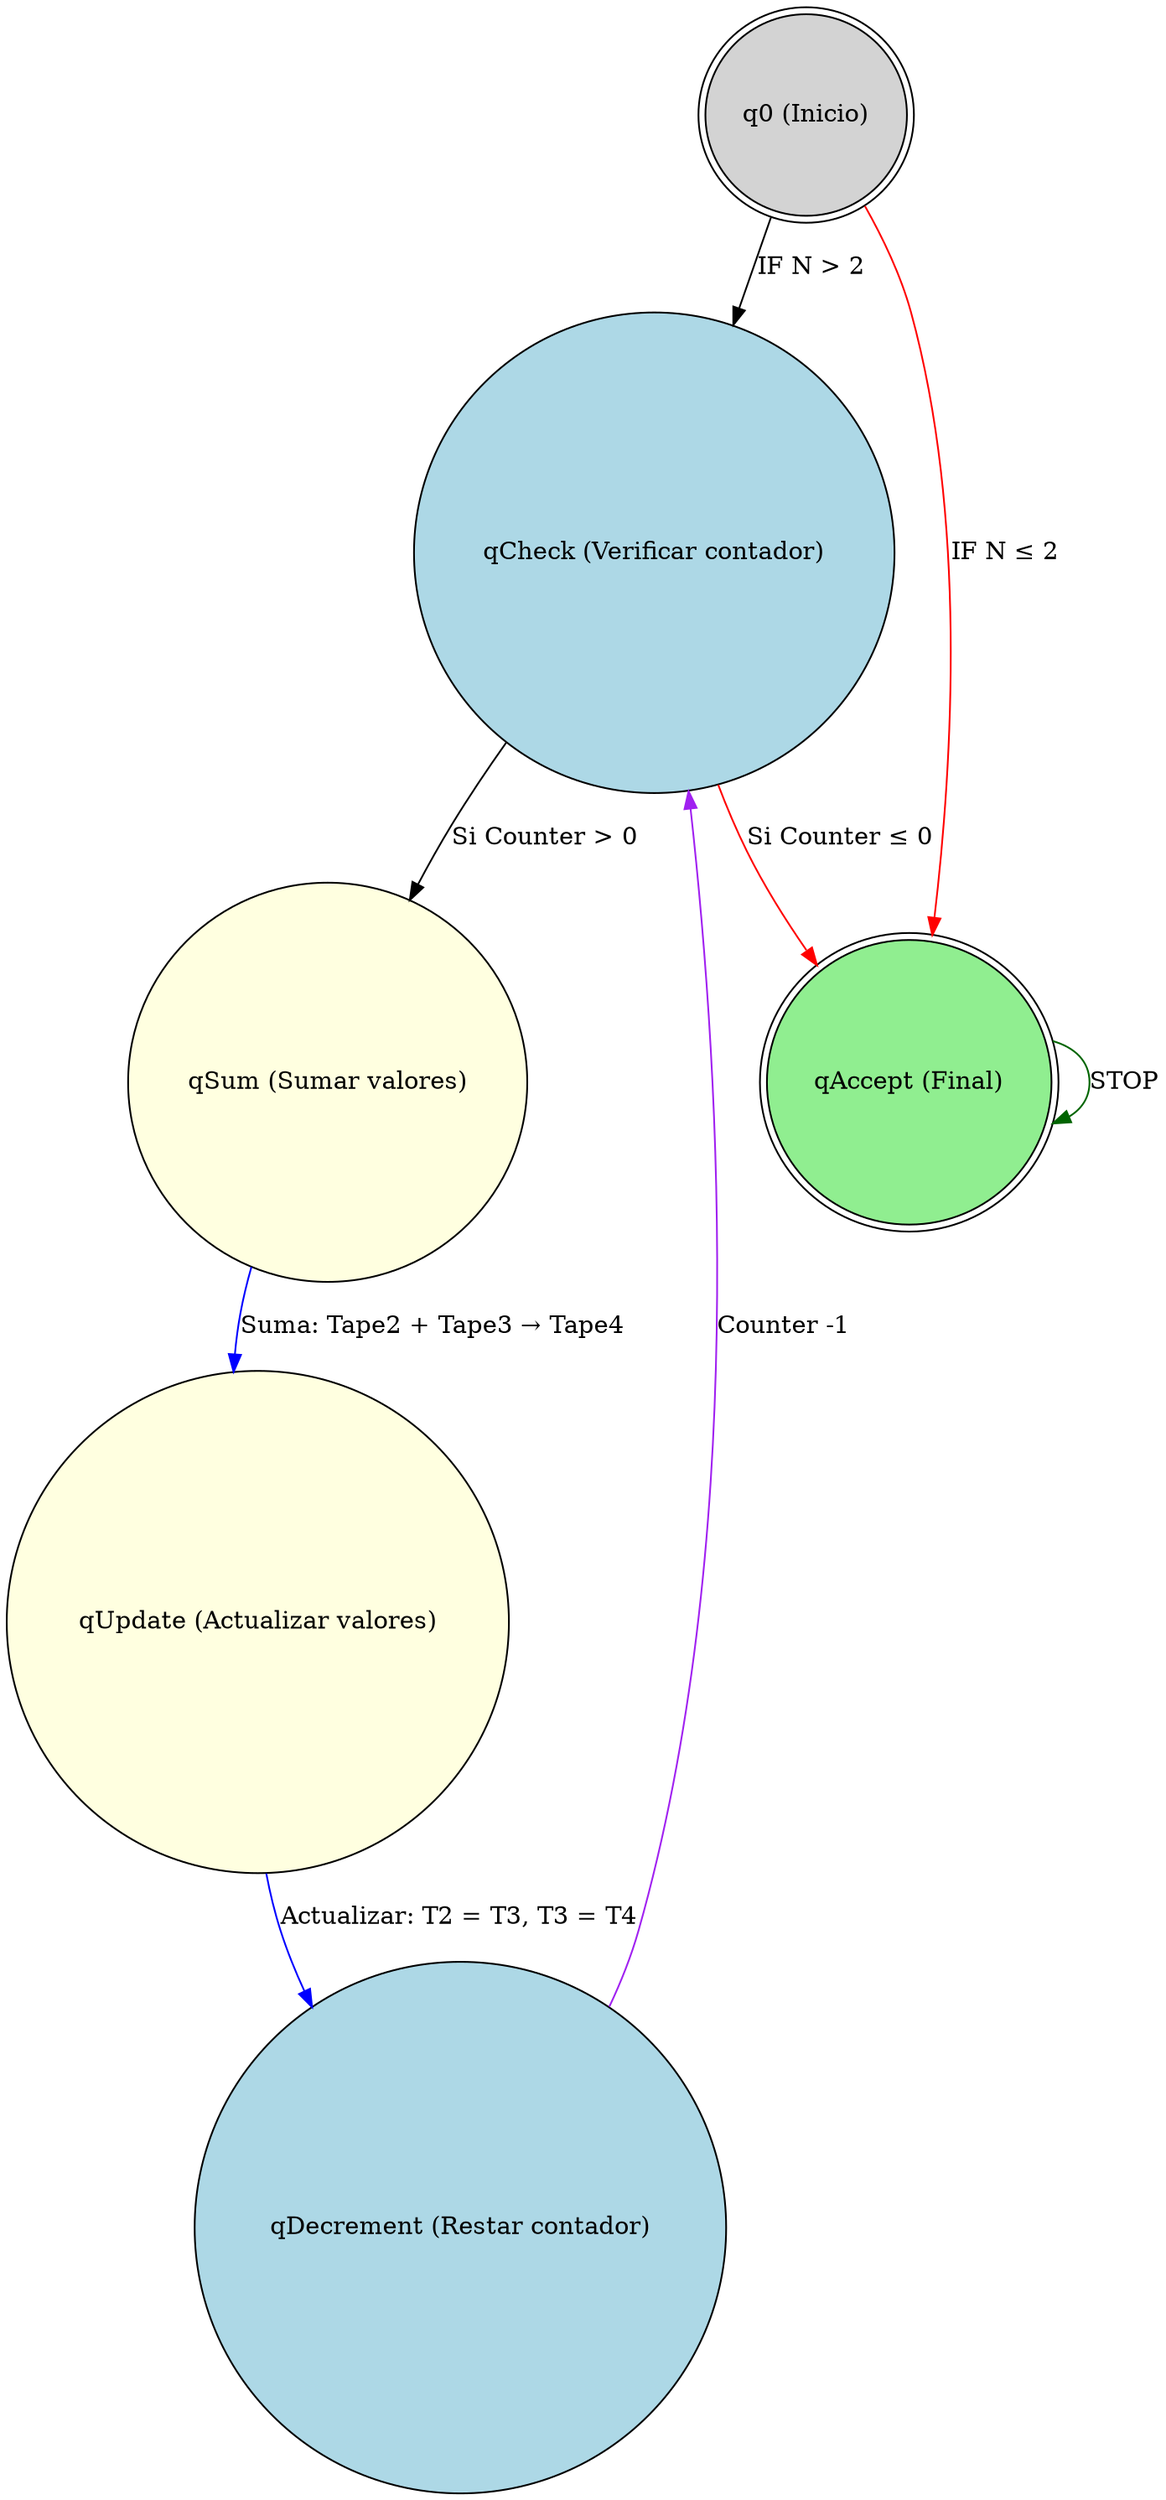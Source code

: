 digraph TuringMachine {
    rankdir=TB;
    node [shape=circle, style=filled, fillcolor=lightblue];

    q0 [label="q0 (Inicio)", shape=doublecircle, fillcolor=lightgray];
    qCheck [label="qCheck (Verificar contador)"];
    qSum [label="qSum (Sumar valores)", style=filled, fillcolor=lightyellow];
    qUpdate [label="qUpdate (Actualizar valores)", style=filled, fillcolor=lightyellow];
    qDecrement [label="qDecrement (Restar contador)"];
    qAccept [label="qAccept (Final)", shape=doublecircle, fillcolor=lightgreen];

    // Transiciones
    q0 -> qAccept [label="IF N ≤ 2", color=red];
    q0 -> qCheck [label="IF N > 2"];

    qCheck -> qSum [label="Si Counter > 0"];
    qCheck -> qAccept [label="Si Counter ≤ 0", color=red];

    qSum -> qUpdate [label="Suma: Tape2 + Tape3 → Tape4", color=blue];
    qUpdate -> qDecrement [label="Actualizar: T2 = T3, T3 = T4", color=blue];
    qDecrement -> qCheck [label="Counter -1", color=purple];

    // Estado final
    qAccept -> qAccept [label="STOP", color=darkgreen];
}
